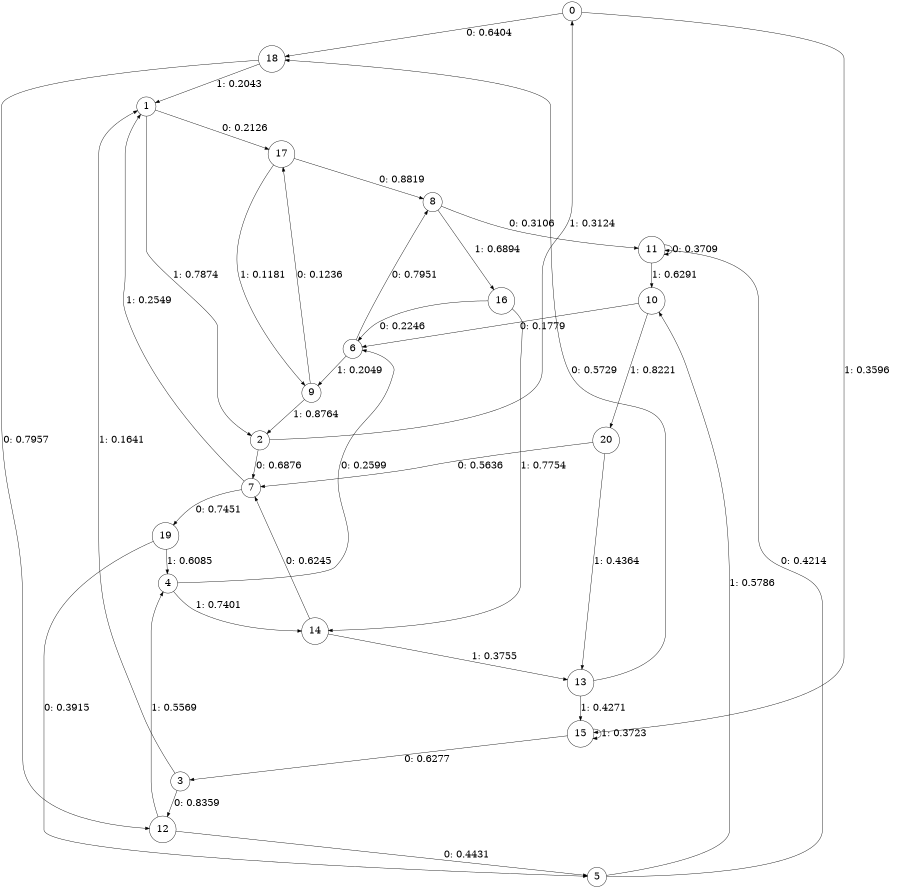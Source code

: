 digraph "ch43concat_phase3_L6" {
size = "6,8.5";
ratio = "fill";
node [shape = circle];
node [fontsize = 24];
edge [fontsize = 24];
0 -> 18 [label = "0: 0.6404   "];
0 -> 15 [label = "1: 0.3596   "];
1 -> 17 [label = "0: 0.2126   "];
1 -> 2 [label = "1: 0.7874   "];
2 -> 7 [label = "0: 0.6876   "];
2 -> 0 [label = "1: 0.3124   "];
3 -> 12 [label = "0: 0.8359   "];
3 -> 1 [label = "1: 0.1641   "];
4 -> 6 [label = "0: 0.2599   "];
4 -> 14 [label = "1: 0.7401   "];
5 -> 11 [label = "0: 0.4214   "];
5 -> 10 [label = "1: 0.5786   "];
6 -> 8 [label = "0: 0.7951   "];
6 -> 9 [label = "1: 0.2049   "];
7 -> 19 [label = "0: 0.7451   "];
7 -> 1 [label = "1: 0.2549   "];
8 -> 11 [label = "0: 0.3106   "];
8 -> 16 [label = "1: 0.6894   "];
9 -> 17 [label = "0: 0.1236   "];
9 -> 2 [label = "1: 0.8764   "];
10 -> 6 [label = "0: 0.1779   "];
10 -> 20 [label = "1: 0.8221   "];
11 -> 11 [label = "0: 0.3709   "];
11 -> 10 [label = "1: 0.6291   "];
12 -> 5 [label = "0: 0.4431   "];
12 -> 4 [label = "1: 0.5569   "];
13 -> 18 [label = "0: 0.5729   "];
13 -> 15 [label = "1: 0.4271   "];
14 -> 7 [label = "0: 0.6245   "];
14 -> 13 [label = "1: 0.3755   "];
15 -> 3 [label = "0: 0.6277   "];
15 -> 15 [label = "1: 0.3723   "];
16 -> 6 [label = "0: 0.2246   "];
16 -> 14 [label = "1: 0.7754   "];
17 -> 8 [label = "0: 0.8819   "];
17 -> 9 [label = "1: 0.1181   "];
18 -> 12 [label = "0: 0.7957   "];
18 -> 1 [label = "1: 0.2043   "];
19 -> 5 [label = "0: 0.3915   "];
19 -> 4 [label = "1: 0.6085   "];
20 -> 7 [label = "0: 0.5636   "];
20 -> 13 [label = "1: 0.4364   "];
}